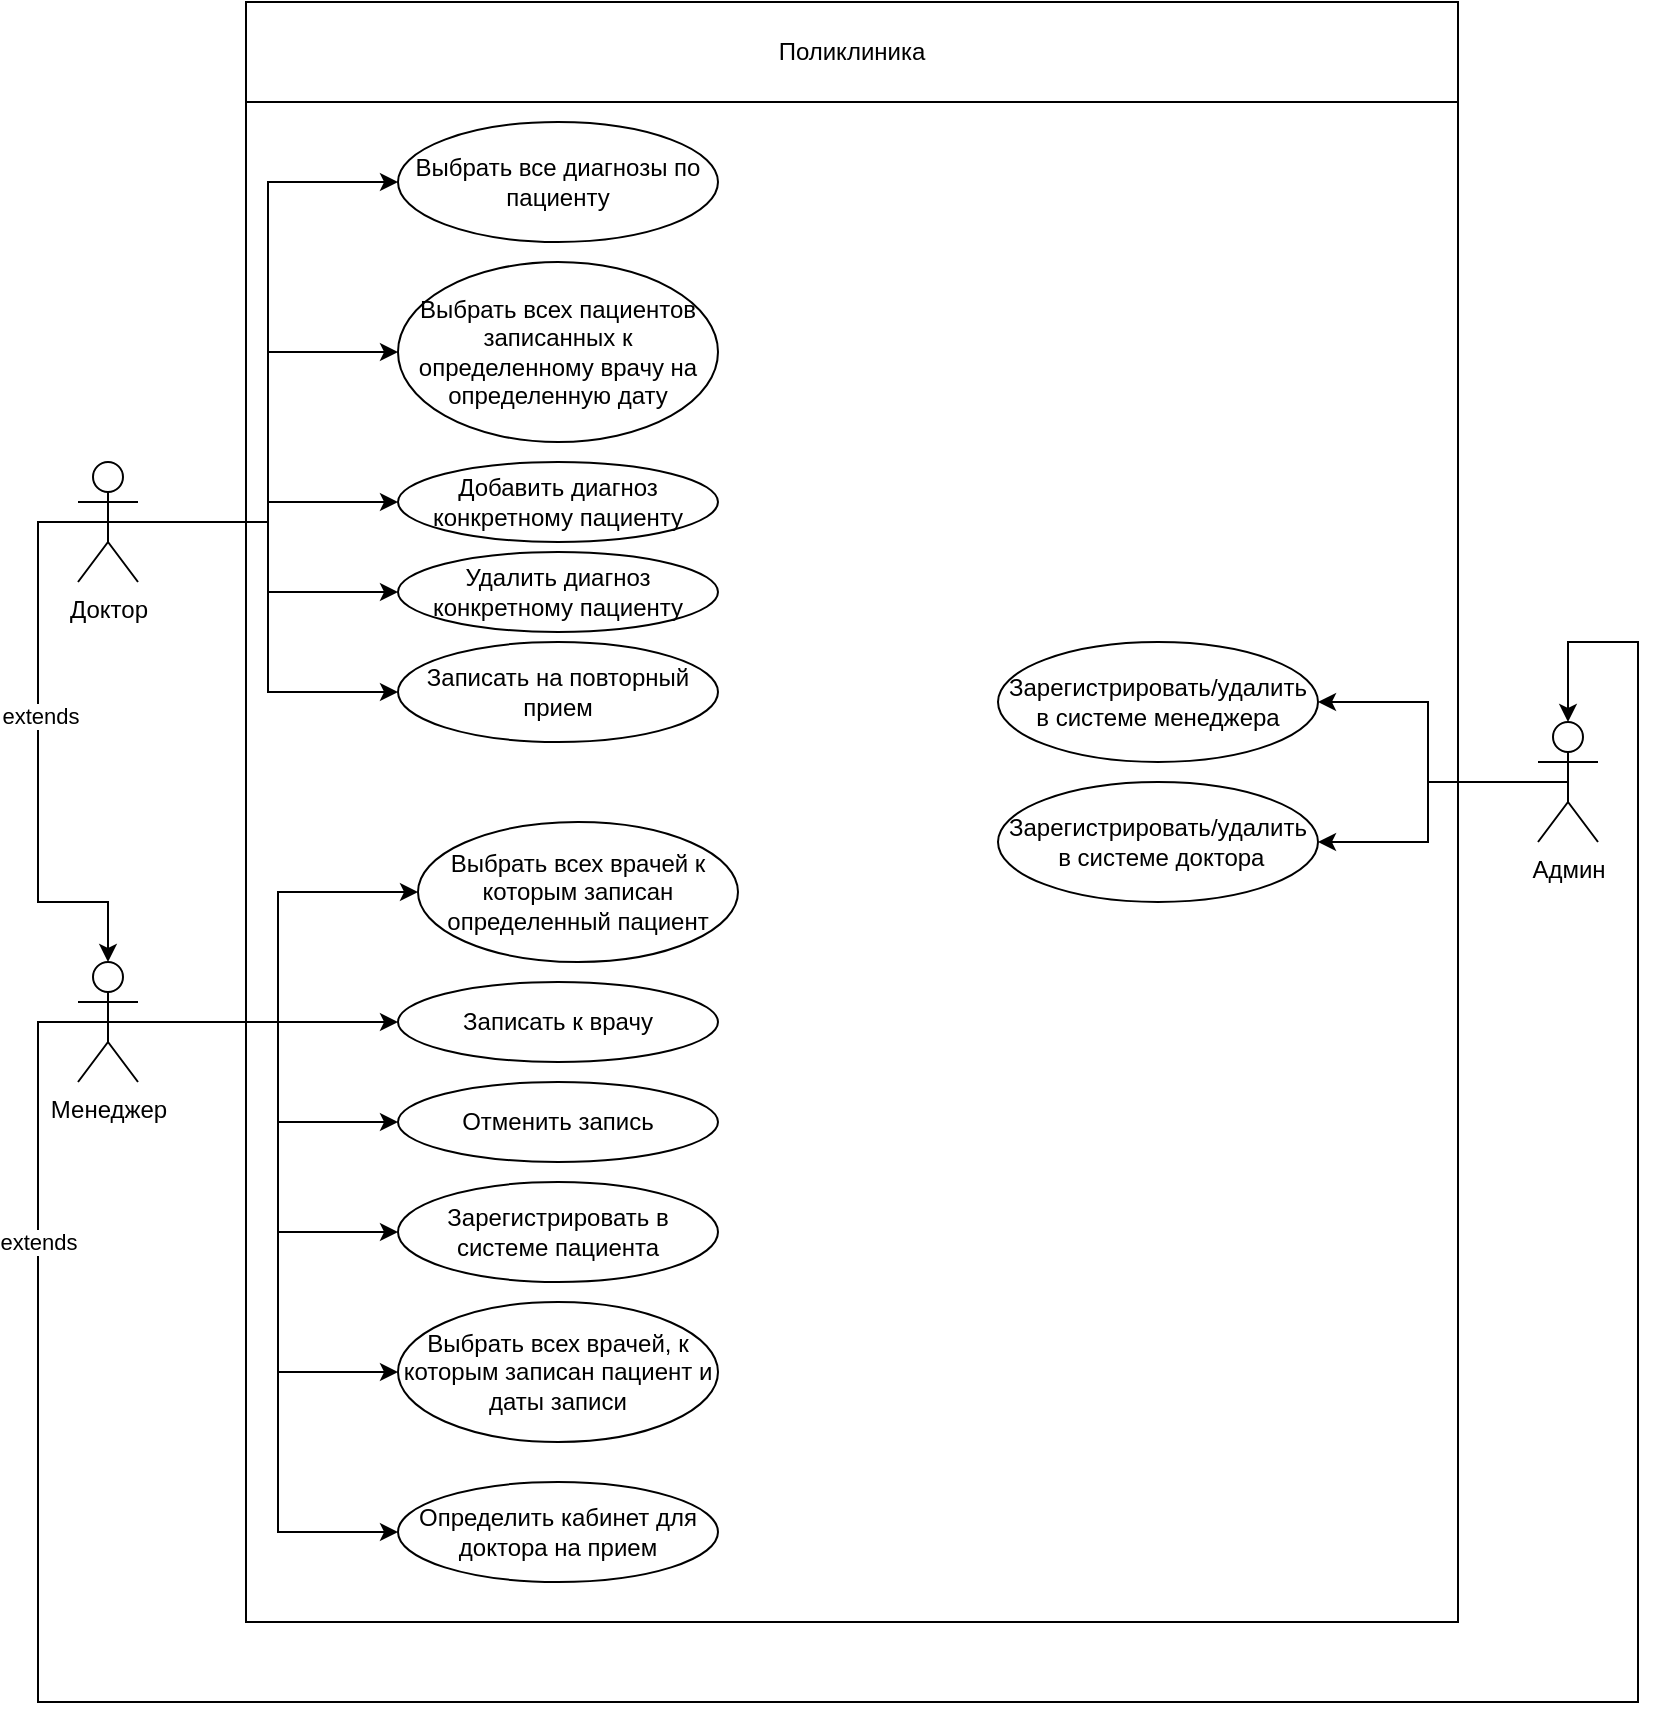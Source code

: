 <mxfile version="21.1.9" type="device">
  <diagram id="C5RBs43oDa-KdzZeNtuy" name="Page-1">
    <mxGraphModel dx="1434" dy="1957" grid="1" gridSize="10" guides="1" tooltips="1" connect="1" arrows="1" fold="1" page="1" pageScale="1" pageWidth="827" pageHeight="1169" math="0" shadow="0">
      <root>
        <mxCell id="WIyWlLk6GJQsqaUBKTNV-0" />
        <mxCell id="WIyWlLk6GJQsqaUBKTNV-1" parent="WIyWlLk6GJQsqaUBKTNV-0" />
        <mxCell id="No2uH_cMRttVaP7Wa7V3-3" value="" style="html=1;whiteSpace=wrap;" vertex="1" parent="WIyWlLk6GJQsqaUBKTNV-1">
          <mxGeometry x="204" y="-10" width="606" height="760" as="geometry" />
        </mxCell>
        <mxCell id="No2uH_cMRttVaP7Wa7V3-6" value="Выбрать все диагнозы по пациенту" style="ellipse;whiteSpace=wrap;html=1;" vertex="1" parent="WIyWlLk6GJQsqaUBKTNV-1">
          <mxGeometry x="280" width="160" height="60" as="geometry" />
        </mxCell>
        <mxCell id="No2uH_cMRttVaP7Wa7V3-8" value="Выбрать всех пациентов записанных к определенному врачу на определенную дату" style="ellipse;whiteSpace=wrap;html=1;" vertex="1" parent="WIyWlLk6GJQsqaUBKTNV-1">
          <mxGeometry x="280" y="70" width="160" height="90" as="geometry" />
        </mxCell>
        <mxCell id="No2uH_cMRttVaP7Wa7V3-70" style="edgeStyle=orthogonalEdgeStyle;rounded=0;orthogonalLoop=1;jettySize=auto;html=1;exitX=0.5;exitY=0.5;exitDx=0;exitDy=0;exitPerimeter=0;entryX=0.5;entryY=0;entryDx=0;entryDy=0;entryPerimeter=0;" edge="1" parent="WIyWlLk6GJQsqaUBKTNV-1" source="No2uH_cMRttVaP7Wa7V3-0" target="No2uH_cMRttVaP7Wa7V3-1">
          <mxGeometry relative="1" as="geometry">
            <Array as="points">
              <mxPoint x="100" y="200" />
              <mxPoint x="100" y="390" />
              <mxPoint x="135" y="390" />
            </Array>
          </mxGeometry>
        </mxCell>
        <mxCell id="No2uH_cMRttVaP7Wa7V3-71" value="extends" style="edgeLabel;html=1;align=center;verticalAlign=middle;resizable=0;points=[];" vertex="1" connectable="0" parent="No2uH_cMRttVaP7Wa7V3-70">
          <mxGeometry x="0.173" y="1" relative="1" as="geometry">
            <mxPoint y="-38" as="offset" />
          </mxGeometry>
        </mxCell>
        <mxCell id="No2uH_cMRttVaP7Wa7V3-76" style="edgeStyle=orthogonalEdgeStyle;rounded=0;orthogonalLoop=1;jettySize=auto;html=1;exitX=0.5;exitY=0.5;exitDx=0;exitDy=0;exitPerimeter=0;entryX=0;entryY=0.5;entryDx=0;entryDy=0;" edge="1" parent="WIyWlLk6GJQsqaUBKTNV-1" source="No2uH_cMRttVaP7Wa7V3-0" target="No2uH_cMRttVaP7Wa7V3-6">
          <mxGeometry relative="1" as="geometry" />
        </mxCell>
        <mxCell id="No2uH_cMRttVaP7Wa7V3-77" style="edgeStyle=orthogonalEdgeStyle;rounded=0;orthogonalLoop=1;jettySize=auto;html=1;exitX=0.5;exitY=0.5;exitDx=0;exitDy=0;exitPerimeter=0;entryX=0;entryY=0.5;entryDx=0;entryDy=0;" edge="1" parent="WIyWlLk6GJQsqaUBKTNV-1" source="No2uH_cMRttVaP7Wa7V3-0" target="No2uH_cMRttVaP7Wa7V3-8">
          <mxGeometry relative="1" as="geometry" />
        </mxCell>
        <mxCell id="No2uH_cMRttVaP7Wa7V3-78" style="edgeStyle=orthogonalEdgeStyle;rounded=0;orthogonalLoop=1;jettySize=auto;html=1;exitX=0.5;exitY=0.5;exitDx=0;exitDy=0;exitPerimeter=0;entryX=0;entryY=0.5;entryDx=0;entryDy=0;" edge="1" parent="WIyWlLk6GJQsqaUBKTNV-1" source="No2uH_cMRttVaP7Wa7V3-0" target="No2uH_cMRttVaP7Wa7V3-22">
          <mxGeometry relative="1" as="geometry" />
        </mxCell>
        <mxCell id="No2uH_cMRttVaP7Wa7V3-79" style="edgeStyle=orthogonalEdgeStyle;rounded=0;orthogonalLoop=1;jettySize=auto;html=1;exitX=0.5;exitY=0.5;exitDx=0;exitDy=0;exitPerimeter=0;entryX=0;entryY=0.5;entryDx=0;entryDy=0;" edge="1" parent="WIyWlLk6GJQsqaUBKTNV-1" source="No2uH_cMRttVaP7Wa7V3-0" target="No2uH_cMRttVaP7Wa7V3-68">
          <mxGeometry relative="1" as="geometry" />
        </mxCell>
        <mxCell id="No2uH_cMRttVaP7Wa7V3-80" style="edgeStyle=orthogonalEdgeStyle;rounded=0;orthogonalLoop=1;jettySize=auto;html=1;exitX=0.5;exitY=0.5;exitDx=0;exitDy=0;exitPerimeter=0;entryX=0;entryY=0.5;entryDx=0;entryDy=0;" edge="1" parent="WIyWlLk6GJQsqaUBKTNV-1" source="No2uH_cMRttVaP7Wa7V3-0" target="No2uH_cMRttVaP7Wa7V3-63">
          <mxGeometry relative="1" as="geometry" />
        </mxCell>
        <mxCell id="No2uH_cMRttVaP7Wa7V3-0" value="Доктор" style="shape=umlActor;verticalLabelPosition=bottom;verticalAlign=top;html=1;" vertex="1" parent="WIyWlLk6GJQsqaUBKTNV-1">
          <mxGeometry x="120" y="170" width="30" height="60" as="geometry" />
        </mxCell>
        <mxCell id="No2uH_cMRttVaP7Wa7V3-47" style="edgeStyle=orthogonalEdgeStyle;rounded=0;orthogonalLoop=1;jettySize=auto;html=1;" edge="1" parent="WIyWlLk6GJQsqaUBKTNV-1" source="No2uH_cMRttVaP7Wa7V3-1" target="No2uH_cMRttVaP7Wa7V3-25">
          <mxGeometry relative="1" as="geometry" />
        </mxCell>
        <mxCell id="No2uH_cMRttVaP7Wa7V3-48" style="edgeStyle=orthogonalEdgeStyle;rounded=0;orthogonalLoop=1;jettySize=auto;html=1;" edge="1" parent="WIyWlLk6GJQsqaUBKTNV-1" source="No2uH_cMRttVaP7Wa7V3-1" target="No2uH_cMRttVaP7Wa7V3-23">
          <mxGeometry relative="1" as="geometry">
            <Array as="points">
              <mxPoint x="220" y="450" />
              <mxPoint x="220" y="500" />
            </Array>
          </mxGeometry>
        </mxCell>
        <mxCell id="No2uH_cMRttVaP7Wa7V3-49" style="edgeStyle=orthogonalEdgeStyle;rounded=0;orthogonalLoop=1;jettySize=auto;html=1;entryX=0;entryY=0.5;entryDx=0;entryDy=0;" edge="1" parent="WIyWlLk6GJQsqaUBKTNV-1" source="No2uH_cMRttVaP7Wa7V3-1" target="No2uH_cMRttVaP7Wa7V3-24">
          <mxGeometry relative="1" as="geometry">
            <Array as="points">
              <mxPoint x="220" y="450" />
              <mxPoint x="220" y="555" />
            </Array>
          </mxGeometry>
        </mxCell>
        <mxCell id="No2uH_cMRttVaP7Wa7V3-51" style="edgeStyle=orthogonalEdgeStyle;rounded=0;orthogonalLoop=1;jettySize=auto;html=1;entryX=0;entryY=0.5;entryDx=0;entryDy=0;" edge="1" parent="WIyWlLk6GJQsqaUBKTNV-1" source="No2uH_cMRttVaP7Wa7V3-1" target="No2uH_cMRttVaP7Wa7V3-50">
          <mxGeometry relative="1" as="geometry">
            <Array as="points">
              <mxPoint x="220" y="450" />
              <mxPoint x="220" y="625" />
            </Array>
          </mxGeometry>
        </mxCell>
        <mxCell id="No2uH_cMRttVaP7Wa7V3-59" style="edgeStyle=orthogonalEdgeStyle;rounded=0;orthogonalLoop=1;jettySize=auto;html=1;exitX=0.5;exitY=0.5;exitDx=0;exitDy=0;exitPerimeter=0;" edge="1" parent="WIyWlLk6GJQsqaUBKTNV-1" source="No2uH_cMRttVaP7Wa7V3-1" target="No2uH_cMRttVaP7Wa7V3-34">
          <mxGeometry relative="1" as="geometry" />
        </mxCell>
        <mxCell id="No2uH_cMRttVaP7Wa7V3-67" style="edgeStyle=orthogonalEdgeStyle;rounded=0;orthogonalLoop=1;jettySize=auto;html=1;exitX=0.5;exitY=0.5;exitDx=0;exitDy=0;exitPerimeter=0;entryX=0;entryY=0.5;entryDx=0;entryDy=0;" edge="1" parent="WIyWlLk6GJQsqaUBKTNV-1" source="No2uH_cMRttVaP7Wa7V3-1" target="No2uH_cMRttVaP7Wa7V3-66">
          <mxGeometry relative="1" as="geometry">
            <Array as="points">
              <mxPoint x="220" y="450" />
              <mxPoint x="220" y="705" />
            </Array>
          </mxGeometry>
        </mxCell>
        <mxCell id="No2uH_cMRttVaP7Wa7V3-72" style="edgeStyle=orthogonalEdgeStyle;rounded=0;orthogonalLoop=1;jettySize=auto;html=1;exitX=0.5;exitY=0.5;exitDx=0;exitDy=0;exitPerimeter=0;entryX=0.5;entryY=0;entryDx=0;entryDy=0;entryPerimeter=0;" edge="1" parent="WIyWlLk6GJQsqaUBKTNV-1" source="No2uH_cMRttVaP7Wa7V3-1" target="No2uH_cMRttVaP7Wa7V3-30">
          <mxGeometry relative="1" as="geometry">
            <Array as="points">
              <mxPoint x="100" y="450" />
              <mxPoint x="100" y="790" />
              <mxPoint x="900" y="790" />
              <mxPoint x="900" y="260" />
              <mxPoint x="865" y="260" />
            </Array>
          </mxGeometry>
        </mxCell>
        <mxCell id="No2uH_cMRttVaP7Wa7V3-73" value="extends" style="edgeLabel;html=1;align=center;verticalAlign=middle;resizable=0;points=[];" vertex="1" connectable="0" parent="No2uH_cMRttVaP7Wa7V3-72">
          <mxGeometry x="-0.246" y="-2" relative="1" as="geometry">
            <mxPoint x="-296" y="-232" as="offset" />
          </mxGeometry>
        </mxCell>
        <mxCell id="No2uH_cMRttVaP7Wa7V3-1" value="Менеджер" style="shape=umlActor;verticalLabelPosition=bottom;verticalAlign=top;html=1;" vertex="1" parent="WIyWlLk6GJQsqaUBKTNV-1">
          <mxGeometry x="120" y="420" width="30" height="60" as="geometry" />
        </mxCell>
        <mxCell id="No2uH_cMRttVaP7Wa7V3-20" value="Поликлиника" style="html=1;whiteSpace=wrap;" vertex="1" parent="WIyWlLk6GJQsqaUBKTNV-1">
          <mxGeometry x="204" y="-60" width="606" height="50" as="geometry" />
        </mxCell>
        <mxCell id="No2uH_cMRttVaP7Wa7V3-22" value="Добавить диагноз конкретному пациенту" style="ellipse;whiteSpace=wrap;html=1;" vertex="1" parent="WIyWlLk6GJQsqaUBKTNV-1">
          <mxGeometry x="280" y="170" width="160" height="40" as="geometry" />
        </mxCell>
        <mxCell id="No2uH_cMRttVaP7Wa7V3-23" value="Отменить запись" style="ellipse;whiteSpace=wrap;html=1;" vertex="1" parent="WIyWlLk6GJQsqaUBKTNV-1">
          <mxGeometry x="280" y="480" width="160" height="40" as="geometry" />
        </mxCell>
        <mxCell id="No2uH_cMRttVaP7Wa7V3-24" value="Зарегистрировать в системе пациента" style="ellipse;whiteSpace=wrap;html=1;" vertex="1" parent="WIyWlLk6GJQsqaUBKTNV-1">
          <mxGeometry x="280" y="530" width="160" height="50" as="geometry" />
        </mxCell>
        <mxCell id="No2uH_cMRttVaP7Wa7V3-25" value="Записать к врачу" style="ellipse;whiteSpace=wrap;html=1;" vertex="1" parent="WIyWlLk6GJQsqaUBKTNV-1">
          <mxGeometry x="280" y="430" width="160" height="40" as="geometry" />
        </mxCell>
        <mxCell id="No2uH_cMRttVaP7Wa7V3-74" style="edgeStyle=orthogonalEdgeStyle;rounded=0;orthogonalLoop=1;jettySize=auto;html=1;exitX=0.5;exitY=0.5;exitDx=0;exitDy=0;exitPerimeter=0;" edge="1" parent="WIyWlLk6GJQsqaUBKTNV-1" source="No2uH_cMRttVaP7Wa7V3-30" target="No2uH_cMRttVaP7Wa7V3-69">
          <mxGeometry relative="1" as="geometry" />
        </mxCell>
        <mxCell id="No2uH_cMRttVaP7Wa7V3-75" style="edgeStyle=orthogonalEdgeStyle;rounded=0;orthogonalLoop=1;jettySize=auto;html=1;exitX=0.5;exitY=0.5;exitDx=0;exitDy=0;exitPerimeter=0;" edge="1" parent="WIyWlLk6GJQsqaUBKTNV-1" source="No2uH_cMRttVaP7Wa7V3-30" target="No2uH_cMRttVaP7Wa7V3-38">
          <mxGeometry relative="1" as="geometry" />
        </mxCell>
        <mxCell id="No2uH_cMRttVaP7Wa7V3-30" value="Админ" style="shape=umlActor;verticalLabelPosition=bottom;verticalAlign=top;html=1;" vertex="1" parent="WIyWlLk6GJQsqaUBKTNV-1">
          <mxGeometry x="850" y="300" width="30" height="60" as="geometry" />
        </mxCell>
        <mxCell id="No2uH_cMRttVaP7Wa7V3-34" value="Выбрать всех врачей к которым записан определенный пациент" style="ellipse;whiteSpace=wrap;html=1;" vertex="1" parent="WIyWlLk6GJQsqaUBKTNV-1">
          <mxGeometry x="290" y="350" width="160" height="70" as="geometry" />
        </mxCell>
        <mxCell id="No2uH_cMRttVaP7Wa7V3-38" value="Зарегистрировать/удалить&lt;br&gt;&amp;nbsp;в системе доктора" style="ellipse;whiteSpace=wrap;html=1;" vertex="1" parent="WIyWlLk6GJQsqaUBKTNV-1">
          <mxGeometry x="580" y="330" width="160" height="60" as="geometry" />
        </mxCell>
        <mxCell id="No2uH_cMRttVaP7Wa7V3-50" value="Выбрать всех врачей, к которым записан пациент и даты записи" style="ellipse;whiteSpace=wrap;html=1;" vertex="1" parent="WIyWlLk6GJQsqaUBKTNV-1">
          <mxGeometry x="280" y="590" width="160" height="70" as="geometry" />
        </mxCell>
        <mxCell id="No2uH_cMRttVaP7Wa7V3-63" value="Записать на повторный прием" style="ellipse;whiteSpace=wrap;html=1;" vertex="1" parent="WIyWlLk6GJQsqaUBKTNV-1">
          <mxGeometry x="280" y="260" width="160" height="50" as="geometry" />
        </mxCell>
        <mxCell id="No2uH_cMRttVaP7Wa7V3-66" value="Определить кабинет для доктора на прием" style="ellipse;whiteSpace=wrap;html=1;" vertex="1" parent="WIyWlLk6GJQsqaUBKTNV-1">
          <mxGeometry x="280" y="680" width="160" height="50" as="geometry" />
        </mxCell>
        <mxCell id="No2uH_cMRttVaP7Wa7V3-68" value="Удалить диагноз конкретному пациенту" style="ellipse;whiteSpace=wrap;html=1;" vertex="1" parent="WIyWlLk6GJQsqaUBKTNV-1">
          <mxGeometry x="280" y="215" width="160" height="40" as="geometry" />
        </mxCell>
        <mxCell id="No2uH_cMRttVaP7Wa7V3-69" value="Зарегистрировать/удалить в системе менеджера" style="ellipse;whiteSpace=wrap;html=1;" vertex="1" parent="WIyWlLk6GJQsqaUBKTNV-1">
          <mxGeometry x="580" y="260" width="160" height="60" as="geometry" />
        </mxCell>
      </root>
    </mxGraphModel>
  </diagram>
</mxfile>
